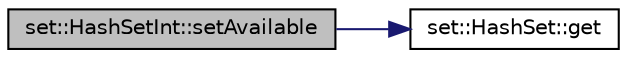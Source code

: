 digraph "set::HashSetInt::setAvailable"
{
 // LATEX_PDF_SIZE
  edge [fontname="Helvetica",fontsize="10",labelfontname="Helvetica",labelfontsize="10"];
  node [fontname="Helvetica",fontsize="10",shape=record];
  rankdir="LR";
  Node3 [label="set::HashSetInt::setAvailable",height=0.2,width=0.4,color="black", fillcolor="grey75", style="filled", fontcolor="black",tooltip="Setting location availability."];
  Node3 -> Node4 [color="midnightblue",fontsize="10",style="solid",fontname="Helvetica"];
  Node4 [label="set::HashSet::get",height=0.2,width=0.4,color="black", fillcolor="white", style="filled",URL="$classset_1_1HashSet.html#a8de66e60433d68d17eb78c3136e25102",tooltip="Getting an item."];
}
